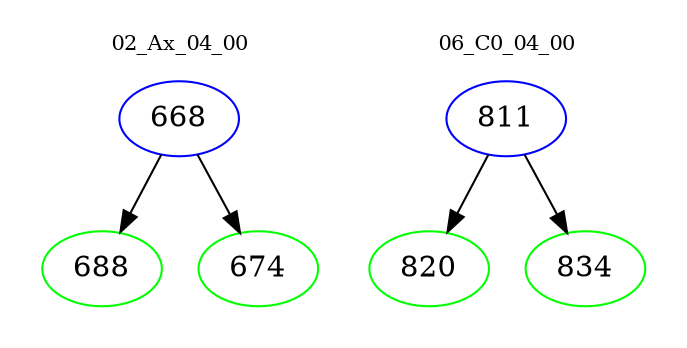 digraph{
subgraph cluster_0 {
color = white
label = "02_Ax_04_00";
fontsize=10;
T0_668 [label="668", color="blue"]
T0_668 -> T0_688 [color="black"]
T0_688 [label="688", color="green"]
T0_668 -> T0_674 [color="black"]
T0_674 [label="674", color="green"]
}
subgraph cluster_1 {
color = white
label = "06_C0_04_00";
fontsize=10;
T1_811 [label="811", color="blue"]
T1_811 -> T1_820 [color="black"]
T1_820 [label="820", color="green"]
T1_811 -> T1_834 [color="black"]
T1_834 [label="834", color="green"]
}
}
